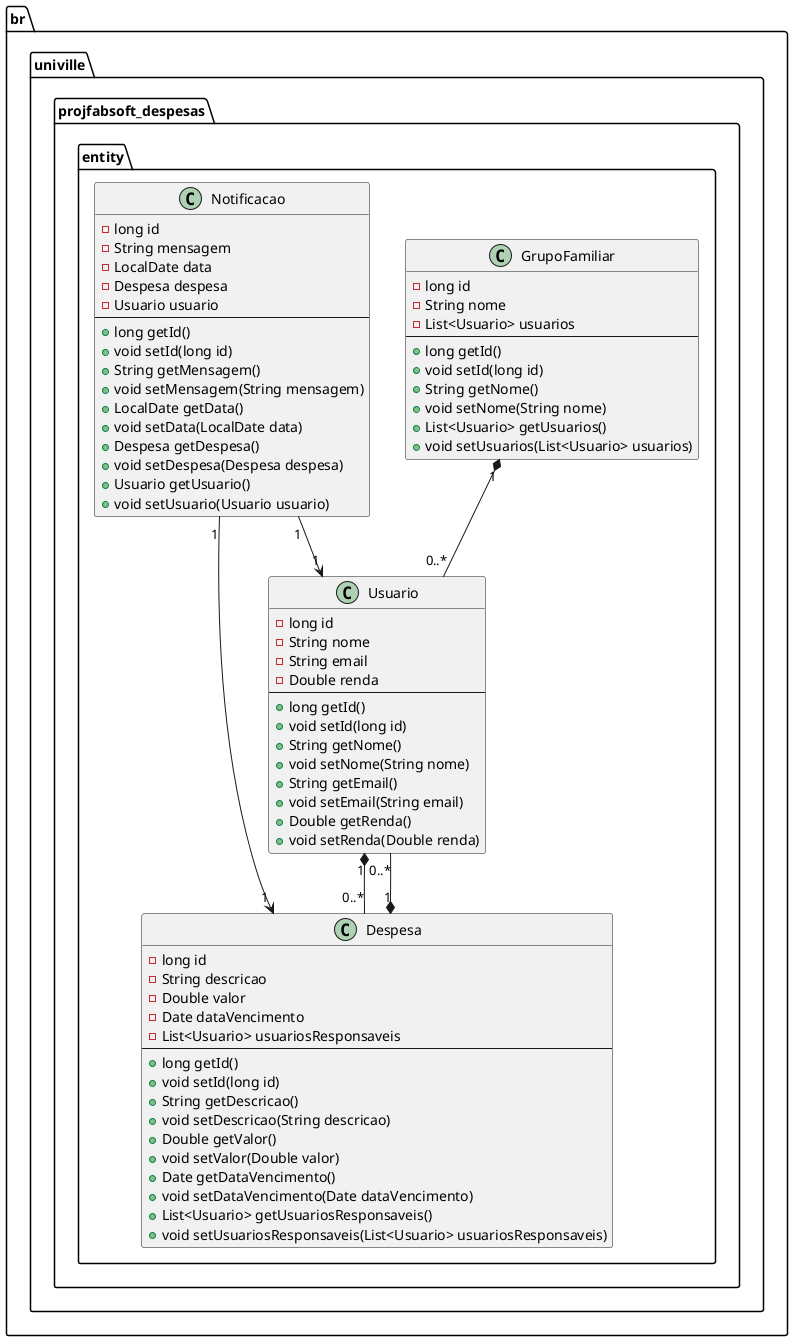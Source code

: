 @startuml
package br.univille.projfabsoft_despesas.entity {
    class GrupoFamiliar {
        - long id
        - String nome
        - List<Usuario> usuarios
        --
        + long getId()
        + void setId(long id)
        + String getNome()
        + void setNome(String nome)
        + List<Usuario> getUsuarios()
        + void setUsuarios(List<Usuario> usuarios)
    }

    class Usuario {
        - long id
        - String nome
        - String email
        - Double renda
        --
        + long getId()
        + void setId(long id)
        + String getNome()
        + void setNome(String nome)
        + String getEmail()
        + void setEmail(String email)
        + Double getRenda()
        + void setRenda(Double renda)
    }

    class Despesa {
        - long id
        - String descricao
        - Double valor
        - Date dataVencimento
        - List<Usuario> usuariosResponsaveis
        --
        + long getId()
        + void setId(long id)
        + String getDescricao()
        + void setDescricao(String descricao)
        + Double getValor()
        + void setValor(Double valor)
        + Date getDataVencimento()
        + void setDataVencimento(Date dataVencimento)
        + List<Usuario> getUsuariosResponsaveis()
        + void setUsuariosResponsaveis(List<Usuario> usuariosResponsaveis)
    }

    class Notificacao {
        - long id
        - String mensagem
        - LocalDate data
        - Despesa despesa
        - Usuario usuario
        --
        + long getId()
        + void setId(long id)
        + String getMensagem()
        + void setMensagem(String mensagem)
        + LocalDate getData()
        + void setData(LocalDate data)
        + Despesa getDespesa()
        + void setDespesa(Despesa despesa)
        + Usuario getUsuario()
        + void setUsuario(Usuario usuario)
    }

    GrupoFamiliar "1" *-- "0..*" Usuario
    Usuario "1" *-- "0..*" Despesa
    Despesa "1" *-- "0..*" Usuario
    Notificacao "1" --> "1" Usuario
    Notificacao "1" --> "1" Despesa
}
@enduml